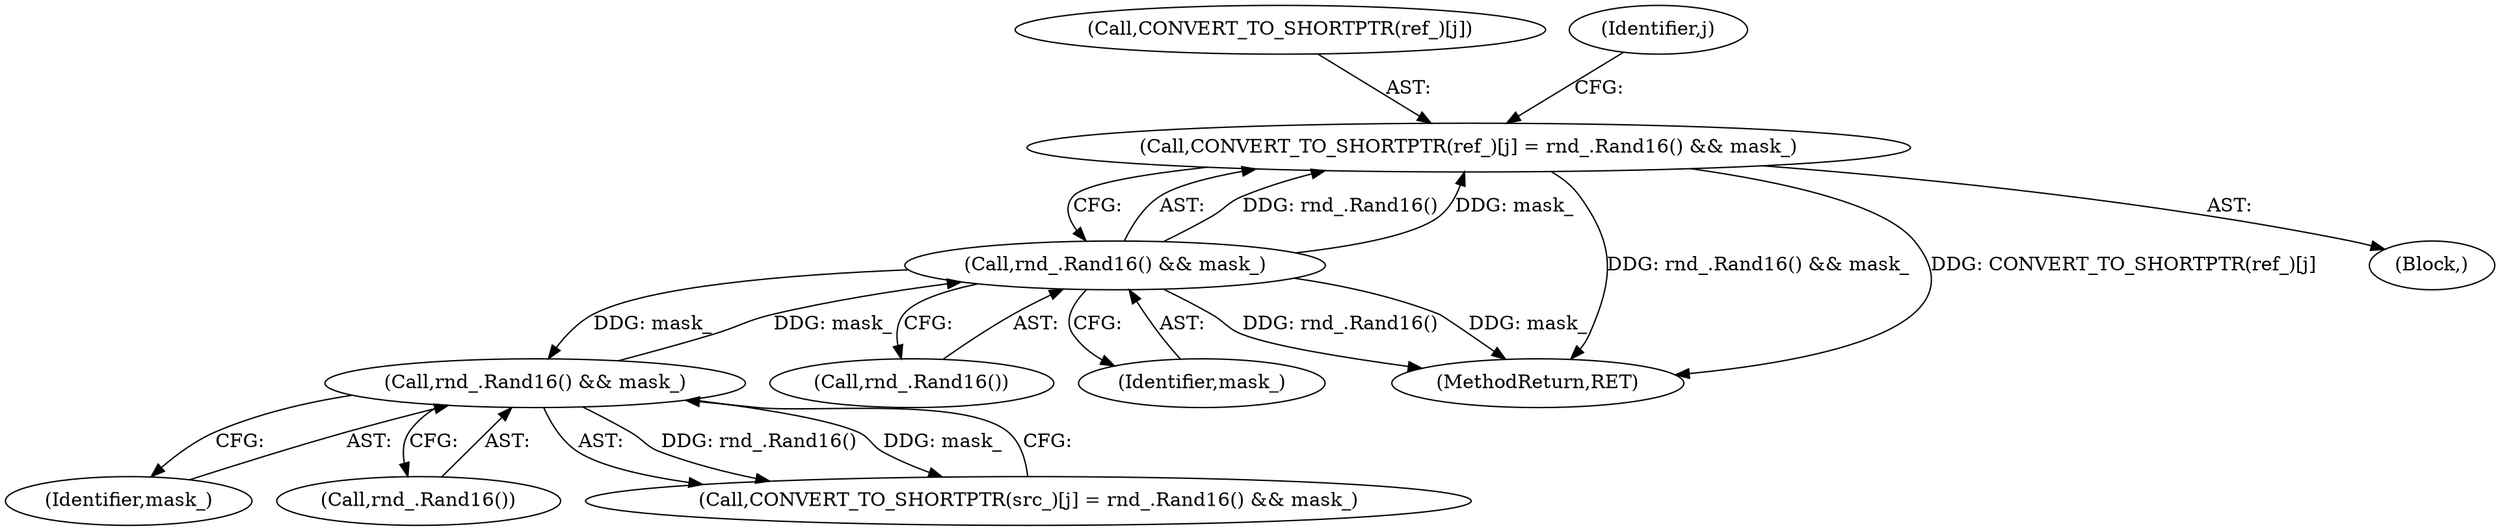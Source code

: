 digraph "0_Android_5a9753fca56f0eeb9f61e342b2fccffc364f9426_111@array" {
"1000148" [label="(Call,CONVERT_TO_SHORTPTR(ref_)[j] = rnd_.Rand16() && mask_)"];
"1000153" [label="(Call,rnd_.Rand16() && mask_)"];
"1000145" [label="(Call,rnd_.Rand16() && mask_)"];
"1000154" [label="(Call,rnd_.Rand16())"];
"1000155" [label="(Identifier,mask_)"];
"1000193" [label="(MethodReturn,RET)"];
"1000145" [label="(Call,rnd_.Rand16() && mask_)"];
"1000153" [label="(Call,rnd_.Rand16() && mask_)"];
"1000147" [label="(Identifier,mask_)"];
"1000146" [label="(Call,rnd_.Rand16())"];
"1000140" [label="(Call,CONVERT_TO_SHORTPTR(src_)[j] = rnd_.Rand16() && mask_)"];
"1000149" [label="(Call,CONVERT_TO_SHORTPTR(ref_)[j])"];
"1000122" [label="(Identifier,j)"];
"1000148" [label="(Call,CONVERT_TO_SHORTPTR(ref_)[j] = rnd_.Rand16() && mask_)"];
"1000139" [label="(Block,)"];
"1000148" -> "1000139"  [label="AST: "];
"1000148" -> "1000153"  [label="CFG: "];
"1000149" -> "1000148"  [label="AST: "];
"1000153" -> "1000148"  [label="AST: "];
"1000122" -> "1000148"  [label="CFG: "];
"1000148" -> "1000193"  [label="DDG: rnd_.Rand16() && mask_"];
"1000148" -> "1000193"  [label="DDG: CONVERT_TO_SHORTPTR(ref_)[j]"];
"1000153" -> "1000148"  [label="DDG: rnd_.Rand16()"];
"1000153" -> "1000148"  [label="DDG: mask_"];
"1000153" -> "1000154"  [label="CFG: "];
"1000153" -> "1000155"  [label="CFG: "];
"1000154" -> "1000153"  [label="AST: "];
"1000155" -> "1000153"  [label="AST: "];
"1000153" -> "1000193"  [label="DDG: rnd_.Rand16()"];
"1000153" -> "1000193"  [label="DDG: mask_"];
"1000153" -> "1000145"  [label="DDG: mask_"];
"1000145" -> "1000153"  [label="DDG: mask_"];
"1000145" -> "1000140"  [label="AST: "];
"1000145" -> "1000146"  [label="CFG: "];
"1000145" -> "1000147"  [label="CFG: "];
"1000146" -> "1000145"  [label="AST: "];
"1000147" -> "1000145"  [label="AST: "];
"1000140" -> "1000145"  [label="CFG: "];
"1000145" -> "1000140"  [label="DDG: rnd_.Rand16()"];
"1000145" -> "1000140"  [label="DDG: mask_"];
}
